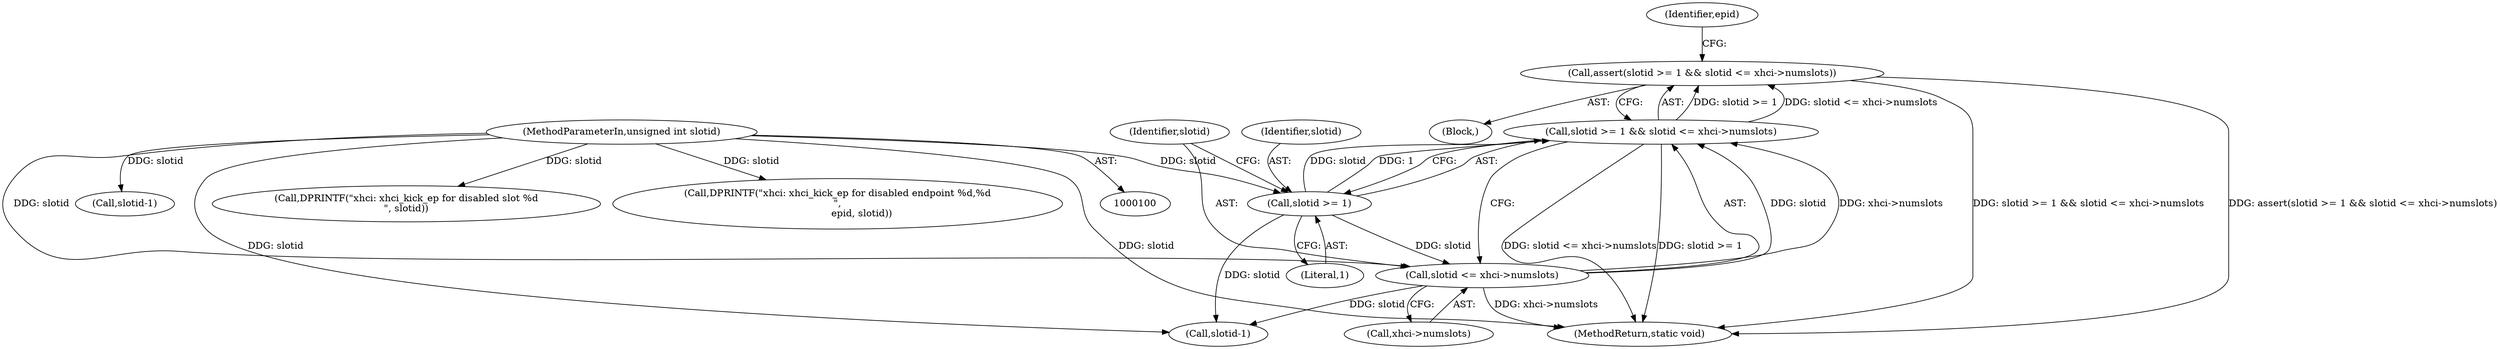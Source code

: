 digraph "0_qemu_96d87bdda3919bb16f754b3d3fd1227e1f38f13c@API" {
"1000107" [label="(Call,assert(slotid >= 1 && slotid <= xhci->numslots))"];
"1000108" [label="(Call,slotid >= 1 && slotid <= xhci->numslots)"];
"1000109" [label="(Call,slotid >= 1)"];
"1000102" [label="(MethodParameterIn,unsigned int slotid)"];
"1000112" [label="(Call,slotid <= xhci->numslots)"];
"1000102" [label="(MethodParameterIn,unsigned int slotid)"];
"1000113" [label="(Identifier,slotid)"];
"1000149" [label="(Call,slotid-1)"];
"1000109" [label="(Call,slotid >= 1)"];
"1000132" [label="(Call,slotid-1)"];
"1000107" [label="(Call,assert(slotid >= 1 && slotid <= xhci->numslots))"];
"1000114" [label="(Call,xhci->numslots)"];
"1000137" [label="(Call,DPRINTF(\"xhci: xhci_kick_ep for disabled slot %d\n\", slotid))"];
"1000160" [label="(Call,DPRINTF(\"xhci: xhci_kick_ep for disabled endpoint %d,%d\n\",\n                epid, slotid))"];
"1000120" [label="(Identifier,epid)"];
"1000112" [label="(Call,slotid <= xhci->numslots)"];
"1000105" [label="(Block,)"];
"1000111" [label="(Literal,1)"];
"1000110" [label="(Identifier,slotid)"];
"1000175" [label="(MethodReturn,static void)"];
"1000108" [label="(Call,slotid >= 1 && slotid <= xhci->numslots)"];
"1000107" -> "1000105"  [label="AST: "];
"1000107" -> "1000108"  [label="CFG: "];
"1000108" -> "1000107"  [label="AST: "];
"1000120" -> "1000107"  [label="CFG: "];
"1000107" -> "1000175"  [label="DDG: slotid >= 1 && slotid <= xhci->numslots"];
"1000107" -> "1000175"  [label="DDG: assert(slotid >= 1 && slotid <= xhci->numslots)"];
"1000108" -> "1000107"  [label="DDG: slotid >= 1"];
"1000108" -> "1000107"  [label="DDG: slotid <= xhci->numslots"];
"1000108" -> "1000109"  [label="CFG: "];
"1000108" -> "1000112"  [label="CFG: "];
"1000109" -> "1000108"  [label="AST: "];
"1000112" -> "1000108"  [label="AST: "];
"1000108" -> "1000175"  [label="DDG: slotid <= xhci->numslots"];
"1000108" -> "1000175"  [label="DDG: slotid >= 1"];
"1000109" -> "1000108"  [label="DDG: slotid"];
"1000109" -> "1000108"  [label="DDG: 1"];
"1000112" -> "1000108"  [label="DDG: slotid"];
"1000112" -> "1000108"  [label="DDG: xhci->numslots"];
"1000109" -> "1000111"  [label="CFG: "];
"1000110" -> "1000109"  [label="AST: "];
"1000111" -> "1000109"  [label="AST: "];
"1000113" -> "1000109"  [label="CFG: "];
"1000102" -> "1000109"  [label="DDG: slotid"];
"1000109" -> "1000112"  [label="DDG: slotid"];
"1000109" -> "1000132"  [label="DDG: slotid"];
"1000102" -> "1000100"  [label="AST: "];
"1000102" -> "1000175"  [label="DDG: slotid"];
"1000102" -> "1000112"  [label="DDG: slotid"];
"1000102" -> "1000132"  [label="DDG: slotid"];
"1000102" -> "1000137"  [label="DDG: slotid"];
"1000102" -> "1000149"  [label="DDG: slotid"];
"1000102" -> "1000160"  [label="DDG: slotid"];
"1000112" -> "1000114"  [label="CFG: "];
"1000113" -> "1000112"  [label="AST: "];
"1000114" -> "1000112"  [label="AST: "];
"1000112" -> "1000175"  [label="DDG: xhci->numslots"];
"1000112" -> "1000132"  [label="DDG: slotid"];
}
